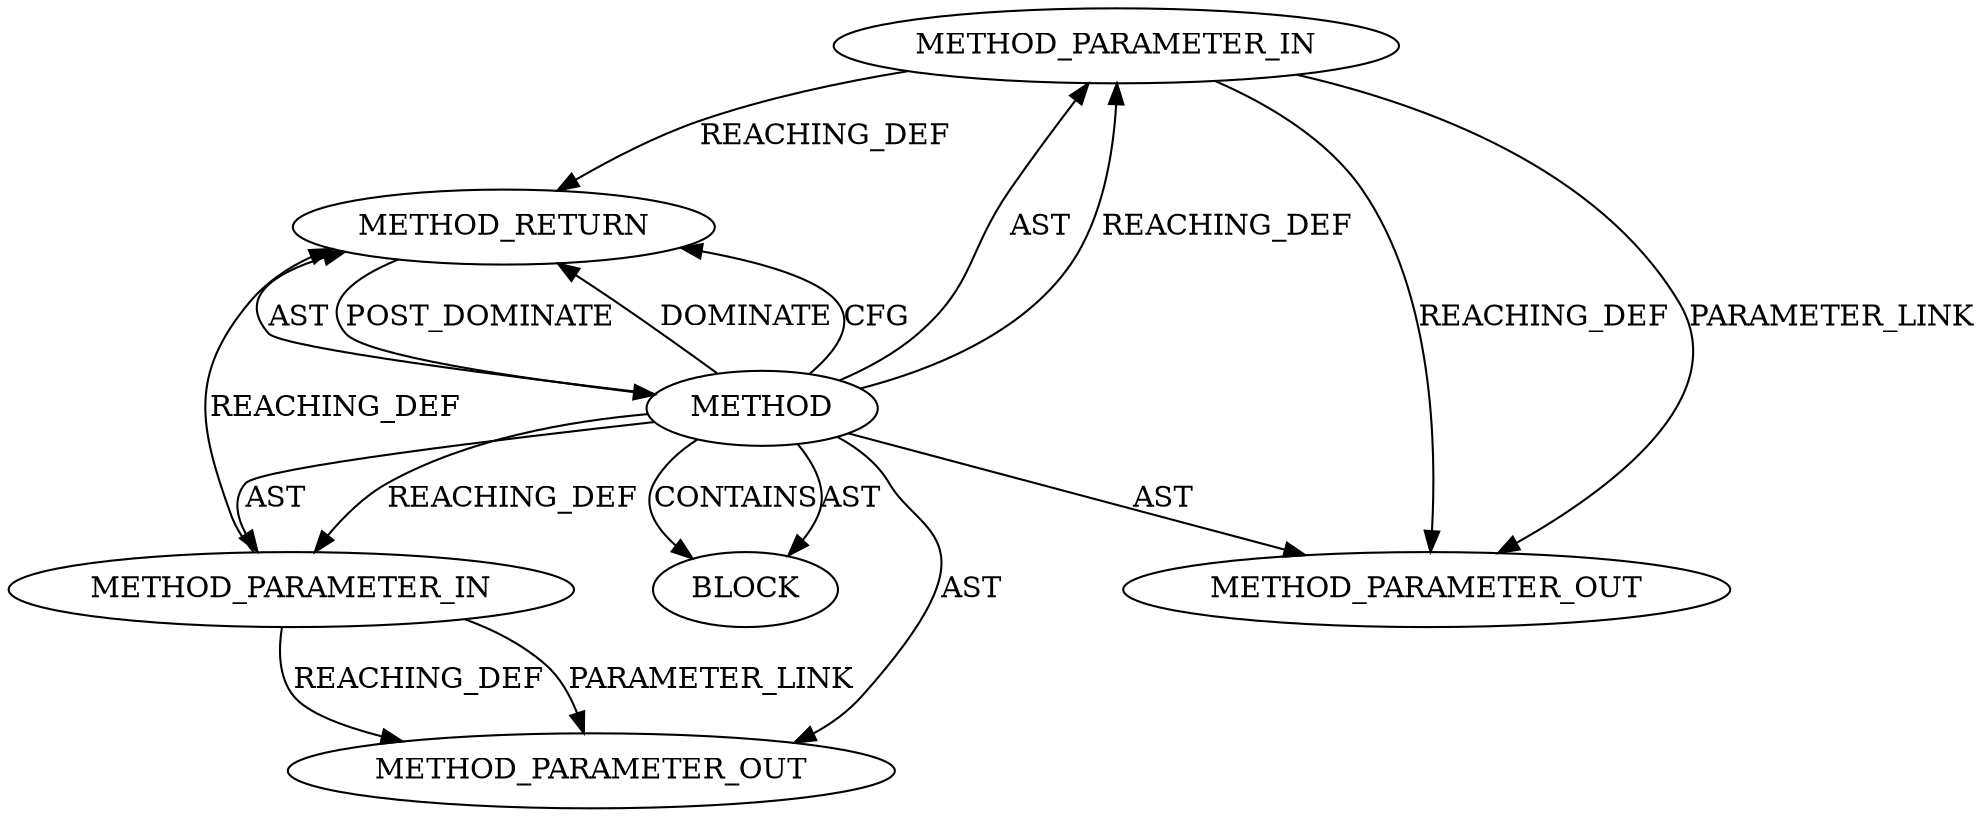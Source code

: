 digraph {
  26132 [label=METHOD_PARAMETER_IN ORDER=2 CODE="p2" IS_VARIADIC=false TYPE_FULL_NAME="ANY" EVALUATION_STRATEGY="BY_VALUE" INDEX=2 NAME="p2"]
  26130 [label=METHOD AST_PARENT_TYPE="NAMESPACE_BLOCK" AST_PARENT_FULL_NAME="<global>" ORDER=0 CODE="<empty>" FULL_NAME="RAND_pseudo_bytes" IS_EXTERNAL=true FILENAME="<empty>" SIGNATURE="" NAME="RAND_pseudo_bytes"]
  26131 [label=METHOD_PARAMETER_IN ORDER=1 CODE="p1" IS_VARIADIC=false TYPE_FULL_NAME="ANY" EVALUATION_STRATEGY="BY_VALUE" INDEX=1 NAME="p1"]
  26134 [label=METHOD_RETURN ORDER=2 CODE="RET" TYPE_FULL_NAME="ANY" EVALUATION_STRATEGY="BY_VALUE"]
  27453 [label=METHOD_PARAMETER_OUT ORDER=1 CODE="p1" IS_VARIADIC=false TYPE_FULL_NAME="ANY" EVALUATION_STRATEGY="BY_VALUE" INDEX=1 NAME="p1"]
  27454 [label=METHOD_PARAMETER_OUT ORDER=2 CODE="p2" IS_VARIADIC=false TYPE_FULL_NAME="ANY" EVALUATION_STRATEGY="BY_VALUE" INDEX=2 NAME="p2"]
  26133 [label=BLOCK ORDER=1 ARGUMENT_INDEX=1 CODE="<empty>" TYPE_FULL_NAME="ANY"]
  26130 -> 26131 [label=AST ]
  26130 -> 26133 [label=CONTAINS ]
  26130 -> 26132 [label=AST ]
  26132 -> 27454 [label=REACHING_DEF VARIABLE="p2"]
  26130 -> 27454 [label=AST ]
  26130 -> 26131 [label=REACHING_DEF VARIABLE=""]
  26131 -> 26134 [label=REACHING_DEF VARIABLE="p1"]
  26134 -> 26130 [label=POST_DOMINATE ]
  26130 -> 26134 [label=DOMINATE ]
  26130 -> 26134 [label=CFG ]
  26130 -> 26132 [label=REACHING_DEF VARIABLE=""]
  26131 -> 27453 [label=REACHING_DEF VARIABLE="p1"]
  26130 -> 26133 [label=AST ]
  26130 -> 27453 [label=AST ]
  26131 -> 27453 [label=PARAMETER_LINK ]
  26132 -> 27454 [label=PARAMETER_LINK ]
  26132 -> 26134 [label=REACHING_DEF VARIABLE="p2"]
  26130 -> 26134 [label=AST ]
}
